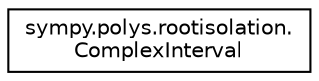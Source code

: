 digraph "Graphical Class Hierarchy"
{
 // LATEX_PDF_SIZE
  edge [fontname="Helvetica",fontsize="10",labelfontname="Helvetica",labelfontsize="10"];
  node [fontname="Helvetica",fontsize="10",shape=record];
  rankdir="LR";
  Node0 [label="sympy.polys.rootisolation.\lComplexInterval",height=0.2,width=0.4,color="black", fillcolor="white", style="filled",URL="$classsympy_1_1polys_1_1rootisolation_1_1ComplexInterval.html",tooltip=" "];
}
